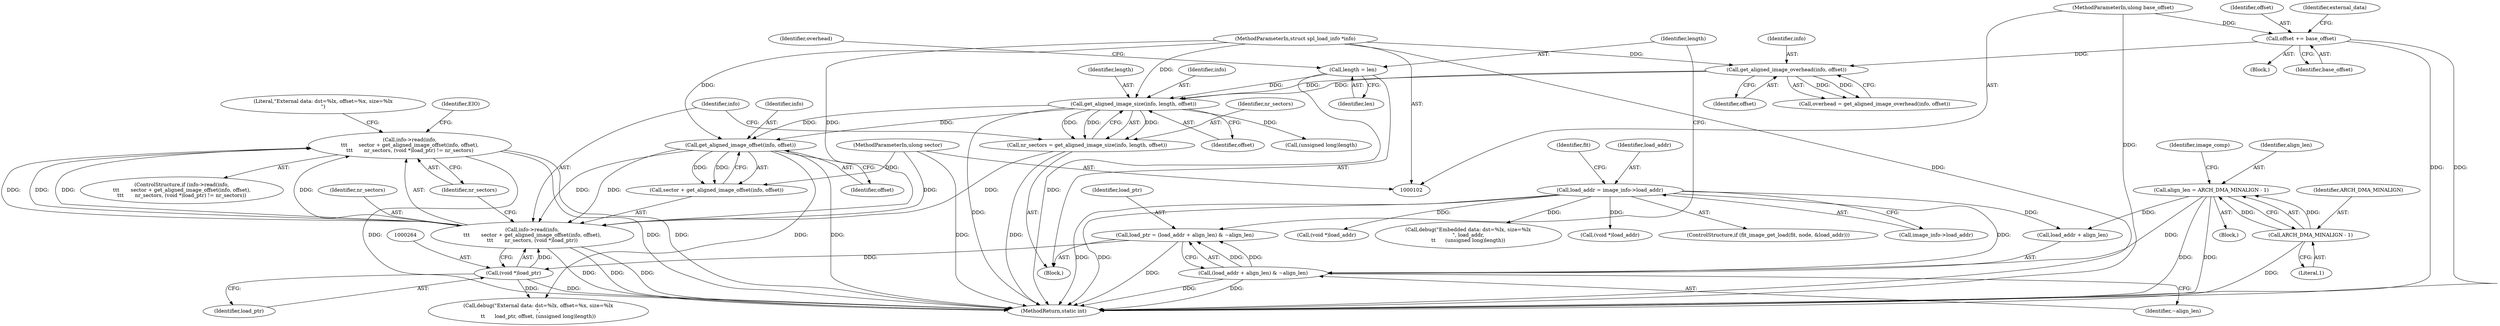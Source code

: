 digraph "0_u-boot_master_15@API" {
"1000254" [label="(Call,info->read(info,\n\t\t\t       sector + get_aligned_image_offset(info, offset),\n\t\t\t       nr_sectors, (void *)load_ptr) != nr_sectors)"];
"1000255" [label="(Call,info->read(info,\n\t\t\t       sector + get_aligned_image_offset(info, offset),\n\t\t\t       nr_sectors, (void *)load_ptr))"];
"1000259" [label="(Call,get_aligned_image_offset(info, offset))"];
"1000249" [label="(Call,get_aligned_image_size(info, length, offset))"];
"1000244" [label="(Call,get_aligned_image_overhead(info, offset))"];
"1000103" [label="(MethodParameterIn,struct spl_load_info *info)"];
"1000214" [label="(Call,offset += base_offset)"];
"1000106" [label="(MethodParameterIn,ulong base_offset)"];
"1000239" [label="(Call,length = len)"];
"1000104" [label="(MethodParameterIn,ulong sector)"];
"1000247" [label="(Call,nr_sectors = get_aligned_image_size(info, length, offset))"];
"1000263" [label="(Call,(void *)load_ptr)"];
"1000232" [label="(Call,load_ptr = (load_addr + align_len) & ~align_len)"];
"1000234" [label="(Call,(load_addr + align_len) & ~align_len)"];
"1000189" [label="(Call,load_addr = image_info->load_addr)"];
"1000120" [label="(Call,align_len = ARCH_DMA_MINALIGN - 1)"];
"1000122" [label="(Call,ARCH_DMA_MINALIGN - 1)"];
"1000122" [label="(Call,ARCH_DMA_MINALIGN - 1)"];
"1000263" [label="(Call,(void *)load_ptr)"];
"1000109" [label="(Block,)"];
"1000124" [label="(Literal,1)"];
"1000214" [label="(Call,offset += base_offset)"];
"1000256" [label="(Identifier,info)"];
"1000259" [label="(Call,get_aligned_image_offset(info, offset))"];
"1000261" [label="(Identifier,offset)"];
"1000216" [label="(Identifier,base_offset)"];
"1000235" [label="(Call,load_addr + align_len)"];
"1000234" [label="(Call,(load_addr + align_len) & ~align_len)"];
"1000249" [label="(Call,get_aligned_image_size(info, length, offset))"];
"1000254" [label="(Call,info->read(info,\n\t\t\t       sector + get_aligned_image_offset(info, offset),\n\t\t\t       nr_sectors, (void *)load_ptr) != nr_sectors)"];
"1000213" [label="(Block,)"];
"1000243" [label="(Identifier,overhead)"];
"1000271" [label="(Literal,\"External data: dst=%lx, offset=%x, size=%lx\n\")"];
"1000347" [label="(Call,(void *)load_addr)"];
"1000240" [label="(Identifier,length)"];
"1000253" [label="(ControlStructure,if (info->read(info,\n\t\t\t       sector + get_aligned_image_offset(info, offset),\n\t\t\t       nr_sectors, (void *)load_ptr) != nr_sectors))"];
"1000232" [label="(Call,load_ptr = (load_addr + align_len) & ~align_len)"];
"1000197" [label="(Identifier,fit)"];
"1000238" [label="(Identifier,~align_len)"];
"1000233" [label="(Identifier,load_ptr)"];
"1000189" [label="(Call,load_addr = image_info->load_addr)"];
"1000104" [label="(MethodParameterIn,ulong sector)"];
"1000246" [label="(Identifier,offset)"];
"1000222" [label="(Block,)"];
"1000183" [label="(ControlStructure,if (fit_image_get_load(fit, node, &load_addr)))"];
"1000252" [label="(Identifier,offset)"];
"1000127" [label="(Identifier,image_comp)"];
"1000245" [label="(Identifier,info)"];
"1000241" [label="(Identifier,len)"];
"1000248" [label="(Identifier,nr_sectors)"];
"1000106" [label="(MethodParameterIn,ulong base_offset)"];
"1000260" [label="(Identifier,info)"];
"1000121" [label="(Identifier,align_len)"];
"1000191" [label="(Call,image_info->load_addr)"];
"1000262" [label="(Identifier,nr_sectors)"];
"1000250" [label="(Identifier,info)"];
"1000257" [label="(Call,sector + get_aligned_image_offset(info, offset))"];
"1000255" [label="(Call,info->read(info,\n\t\t\t       sector + get_aligned_image_offset(info, offset),\n\t\t\t       nr_sectors, (void *)load_ptr))"];
"1000270" [label="(Call,debug(\"External data: dst=%lx, offset=%x, size=%lx\n\",\n\t\t      load_ptr, offset, (unsigned long)length))"];
"1000215" [label="(Identifier,offset)"];
"1000247" [label="(Call,nr_sectors = get_aligned_image_size(info, length, offset))"];
"1000218" [label="(Identifier,external_data)"];
"1000366" [label="(Call,(void *)load_addr)"];
"1000300" [label="(Call,debug(\"Embedded data: dst=%lx, size=%lx\n\", load_addr,\n\t\t      (unsigned long)length))"];
"1000242" [label="(Call,overhead = get_aligned_image_overhead(info, offset))"];
"1000239" [label="(Call,length = len)"];
"1000251" [label="(Identifier,length)"];
"1000244" [label="(Call,get_aligned_image_overhead(info, offset))"];
"1000190" [label="(Identifier,load_addr)"];
"1000269" [label="(Identifier,EIO)"];
"1000394" [label="(MethodReturn,static int)"];
"1000265" [label="(Identifier,load_ptr)"];
"1000120" [label="(Call,align_len = ARCH_DMA_MINALIGN - 1)"];
"1000103" [label="(MethodParameterIn,struct spl_load_info *info)"];
"1000123" [label="(Identifier,ARCH_DMA_MINALIGN)"];
"1000274" [label="(Call,(unsigned long)length)"];
"1000266" [label="(Identifier,nr_sectors)"];
"1000254" -> "1000253"  [label="AST: "];
"1000254" -> "1000266"  [label="CFG: "];
"1000255" -> "1000254"  [label="AST: "];
"1000266" -> "1000254"  [label="AST: "];
"1000269" -> "1000254"  [label="CFG: "];
"1000271" -> "1000254"  [label="CFG: "];
"1000254" -> "1000394"  [label="DDG: "];
"1000254" -> "1000394"  [label="DDG: "];
"1000254" -> "1000394"  [label="DDG: "];
"1000255" -> "1000254"  [label="DDG: "];
"1000255" -> "1000254"  [label="DDG: "];
"1000255" -> "1000254"  [label="DDG: "];
"1000255" -> "1000254"  [label="DDG: "];
"1000255" -> "1000263"  [label="CFG: "];
"1000256" -> "1000255"  [label="AST: "];
"1000257" -> "1000255"  [label="AST: "];
"1000262" -> "1000255"  [label="AST: "];
"1000263" -> "1000255"  [label="AST: "];
"1000266" -> "1000255"  [label="CFG: "];
"1000255" -> "1000394"  [label="DDG: "];
"1000255" -> "1000394"  [label="DDG: "];
"1000255" -> "1000394"  [label="DDG: "];
"1000259" -> "1000255"  [label="DDG: "];
"1000259" -> "1000255"  [label="DDG: "];
"1000103" -> "1000255"  [label="DDG: "];
"1000104" -> "1000255"  [label="DDG: "];
"1000247" -> "1000255"  [label="DDG: "];
"1000263" -> "1000255"  [label="DDG: "];
"1000259" -> "1000257"  [label="AST: "];
"1000259" -> "1000261"  [label="CFG: "];
"1000260" -> "1000259"  [label="AST: "];
"1000261" -> "1000259"  [label="AST: "];
"1000257" -> "1000259"  [label="CFG: "];
"1000259" -> "1000394"  [label="DDG: "];
"1000259" -> "1000257"  [label="DDG: "];
"1000259" -> "1000257"  [label="DDG: "];
"1000249" -> "1000259"  [label="DDG: "];
"1000249" -> "1000259"  [label="DDG: "];
"1000103" -> "1000259"  [label="DDG: "];
"1000259" -> "1000270"  [label="DDG: "];
"1000249" -> "1000247"  [label="AST: "];
"1000249" -> "1000252"  [label="CFG: "];
"1000250" -> "1000249"  [label="AST: "];
"1000251" -> "1000249"  [label="AST: "];
"1000252" -> "1000249"  [label="AST: "];
"1000247" -> "1000249"  [label="CFG: "];
"1000249" -> "1000394"  [label="DDG: "];
"1000249" -> "1000247"  [label="DDG: "];
"1000249" -> "1000247"  [label="DDG: "];
"1000249" -> "1000247"  [label="DDG: "];
"1000244" -> "1000249"  [label="DDG: "];
"1000244" -> "1000249"  [label="DDG: "];
"1000103" -> "1000249"  [label="DDG: "];
"1000239" -> "1000249"  [label="DDG: "];
"1000249" -> "1000274"  [label="DDG: "];
"1000244" -> "1000242"  [label="AST: "];
"1000244" -> "1000246"  [label="CFG: "];
"1000245" -> "1000244"  [label="AST: "];
"1000246" -> "1000244"  [label="AST: "];
"1000242" -> "1000244"  [label="CFG: "];
"1000244" -> "1000242"  [label="DDG: "];
"1000244" -> "1000242"  [label="DDG: "];
"1000103" -> "1000244"  [label="DDG: "];
"1000214" -> "1000244"  [label="DDG: "];
"1000103" -> "1000102"  [label="AST: "];
"1000103" -> "1000394"  [label="DDG: "];
"1000214" -> "1000213"  [label="AST: "];
"1000214" -> "1000216"  [label="CFG: "];
"1000215" -> "1000214"  [label="AST: "];
"1000216" -> "1000214"  [label="AST: "];
"1000218" -> "1000214"  [label="CFG: "];
"1000214" -> "1000394"  [label="DDG: "];
"1000214" -> "1000394"  [label="DDG: "];
"1000106" -> "1000214"  [label="DDG: "];
"1000106" -> "1000102"  [label="AST: "];
"1000106" -> "1000394"  [label="DDG: "];
"1000239" -> "1000222"  [label="AST: "];
"1000239" -> "1000241"  [label="CFG: "];
"1000240" -> "1000239"  [label="AST: "];
"1000241" -> "1000239"  [label="AST: "];
"1000243" -> "1000239"  [label="CFG: "];
"1000239" -> "1000394"  [label="DDG: "];
"1000104" -> "1000102"  [label="AST: "];
"1000104" -> "1000394"  [label="DDG: "];
"1000104" -> "1000257"  [label="DDG: "];
"1000247" -> "1000222"  [label="AST: "];
"1000248" -> "1000247"  [label="AST: "];
"1000256" -> "1000247"  [label="CFG: "];
"1000247" -> "1000394"  [label="DDG: "];
"1000263" -> "1000265"  [label="CFG: "];
"1000264" -> "1000263"  [label="AST: "];
"1000265" -> "1000263"  [label="AST: "];
"1000263" -> "1000394"  [label="DDG: "];
"1000232" -> "1000263"  [label="DDG: "];
"1000263" -> "1000270"  [label="DDG: "];
"1000232" -> "1000222"  [label="AST: "];
"1000232" -> "1000234"  [label="CFG: "];
"1000233" -> "1000232"  [label="AST: "];
"1000234" -> "1000232"  [label="AST: "];
"1000240" -> "1000232"  [label="CFG: "];
"1000232" -> "1000394"  [label="DDG: "];
"1000234" -> "1000232"  [label="DDG: "];
"1000234" -> "1000232"  [label="DDG: "];
"1000234" -> "1000238"  [label="CFG: "];
"1000235" -> "1000234"  [label="AST: "];
"1000238" -> "1000234"  [label="AST: "];
"1000234" -> "1000394"  [label="DDG: "];
"1000234" -> "1000394"  [label="DDG: "];
"1000189" -> "1000234"  [label="DDG: "];
"1000120" -> "1000234"  [label="DDG: "];
"1000189" -> "1000183"  [label="AST: "];
"1000189" -> "1000191"  [label="CFG: "];
"1000190" -> "1000189"  [label="AST: "];
"1000191" -> "1000189"  [label="AST: "];
"1000197" -> "1000189"  [label="CFG: "];
"1000189" -> "1000394"  [label="DDG: "];
"1000189" -> "1000394"  [label="DDG: "];
"1000189" -> "1000235"  [label="DDG: "];
"1000189" -> "1000300"  [label="DDG: "];
"1000189" -> "1000347"  [label="DDG: "];
"1000189" -> "1000366"  [label="DDG: "];
"1000120" -> "1000109"  [label="AST: "];
"1000120" -> "1000122"  [label="CFG: "];
"1000121" -> "1000120"  [label="AST: "];
"1000122" -> "1000120"  [label="AST: "];
"1000127" -> "1000120"  [label="CFG: "];
"1000120" -> "1000394"  [label="DDG: "];
"1000120" -> "1000394"  [label="DDG: "];
"1000122" -> "1000120"  [label="DDG: "];
"1000122" -> "1000120"  [label="DDG: "];
"1000120" -> "1000235"  [label="DDG: "];
"1000122" -> "1000124"  [label="CFG: "];
"1000123" -> "1000122"  [label="AST: "];
"1000124" -> "1000122"  [label="AST: "];
"1000122" -> "1000394"  [label="DDG: "];
}
